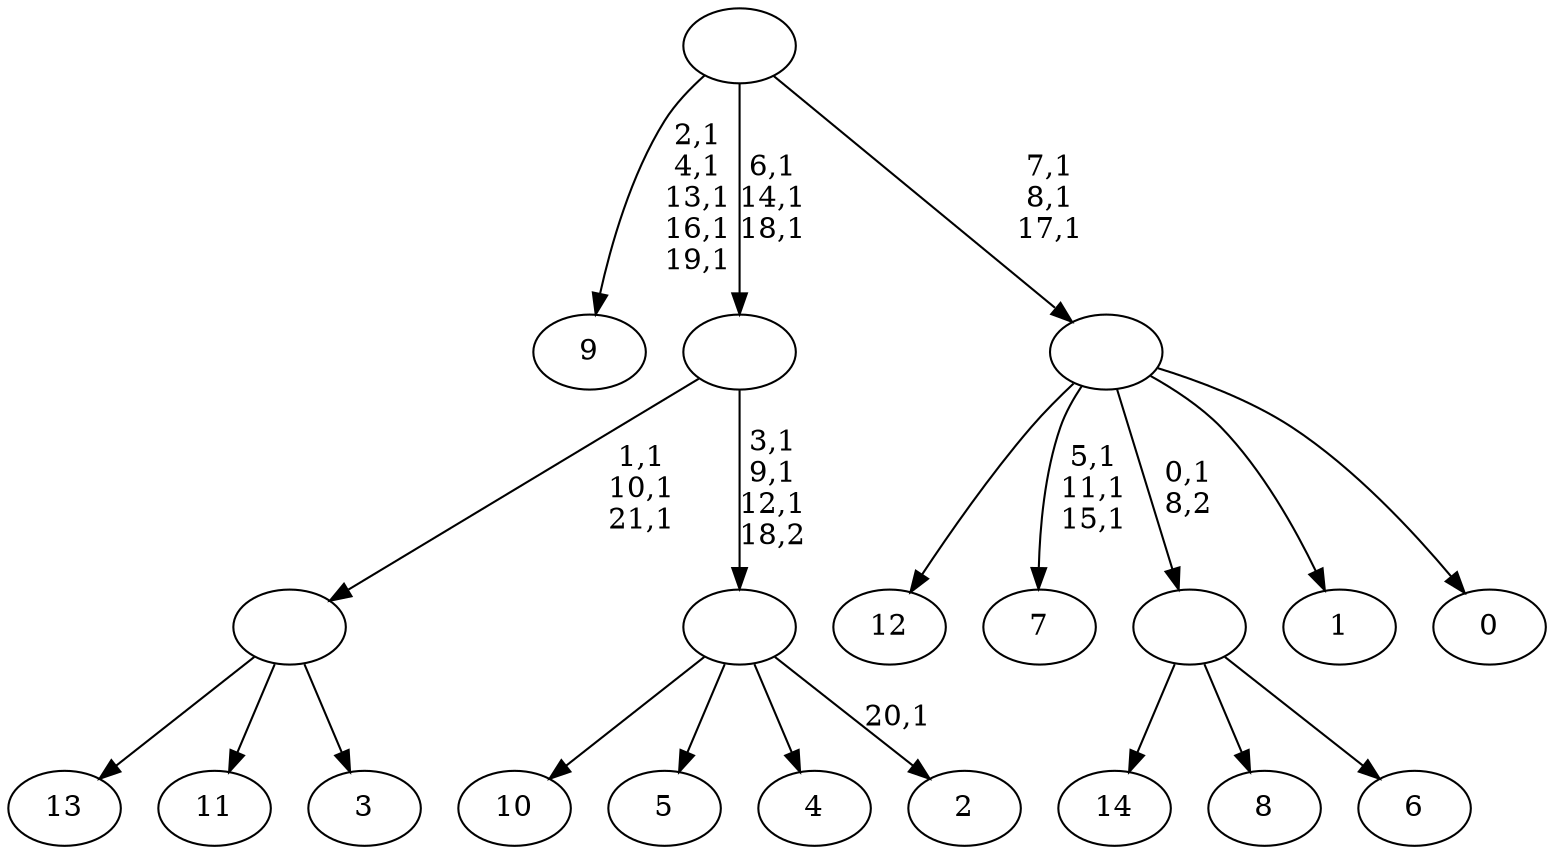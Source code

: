 digraph T {
	37 [label="14"]
	36 [label="13"]
	35 [label="12"]
	34 [label="11"]
	33 [label="10"]
	32 [label="9"]
	26 [label="8"]
	25 [label="7"]
	21 [label="6"]
	20 [label=""]
	19 [label="5"]
	18 [label="4"]
	17 [label="3"]
	16 [label=""]
	13 [label="2"]
	11 [label=""]
	8 [label=""]
	5 [label="1"]
	4 [label="0"]
	3 [label=""]
	0 [label=""]
	20 -> 37 [label=""]
	20 -> 26 [label=""]
	20 -> 21 [label=""]
	16 -> 36 [label=""]
	16 -> 34 [label=""]
	16 -> 17 [label=""]
	11 -> 13 [label="20,1"]
	11 -> 33 [label=""]
	11 -> 19 [label=""]
	11 -> 18 [label=""]
	8 -> 11 [label="3,1\n9,1\n12,1\n18,2"]
	8 -> 16 [label="1,1\n10,1\n21,1"]
	3 -> 25 [label="5,1\n11,1\n15,1"]
	3 -> 35 [label=""]
	3 -> 20 [label="0,1\n8,2"]
	3 -> 5 [label=""]
	3 -> 4 [label=""]
	0 -> 3 [label="7,1\n8,1\n17,1"]
	0 -> 8 [label="6,1\n14,1\n18,1"]
	0 -> 32 [label="2,1\n4,1\n13,1\n16,1\n19,1"]
}
